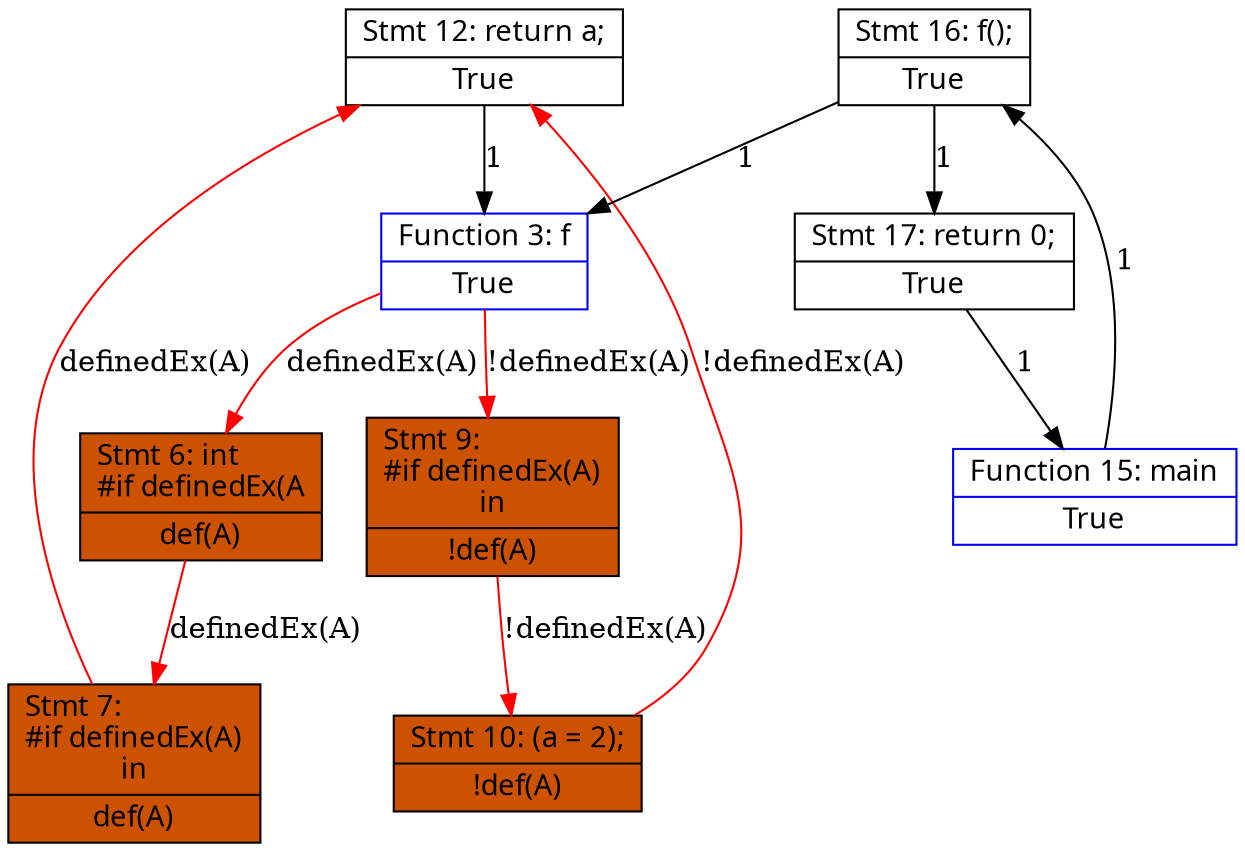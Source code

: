 digraph "/home/binpang/guojian/temp/test.c" {
node [shape=record];
"1397381784"[label="{{Stmt\ 12:\ return\ a;}|True}", color="black", fontname="Calibri", style="filled", fillcolor="white"];
"737945227"[label="{{Function\ 3:\ f}|True}", color="blue", fontname="Calibri", style="filled", fillcolor="white"];
"1397381784" -> "737945227"[label="1", color="black", style="setlinewidth(1)"];
"690052870"[label="{{Stmt\ 10:\ (a\ =\ 2);}|!def(A)}", color="black", fontname="Calibri", style="filled", fillcolor="#CD5200"];
"690052870" -> "1397381784"[label="!definedEx(A)", color="red", style="setlinewidth(1)"];
"1567705314"[label="{{Stmt\ 7:\ \l#if\ definedEx(A)\lin}|def(A)}", color="black", fontname="Calibri", style="filled", fillcolor="#CD5200"];
"1567705314" -> "1397381784"[label="definedEx(A)", color="red", style="setlinewidth(1)"];
"9797126"[label="{{Stmt\ 9:\ \l#if\ definedEx(A)\lin}|!def(A)}", color="black", fontname="Calibri", style="filled", fillcolor="#CD5200"];
"9797126" -> "690052870"[label="!definedEx(A)", color="red", style="setlinewidth(1)"];
"687059528"[label="{{Stmt\ 6:\ int\ \l#if\ definedEx(A}|def(A)}", color="black", fontname="Calibri", style="filled", fillcolor="#CD5200"];
"687059528" -> "1567705314"[label="definedEx(A)", color="red", style="setlinewidth(1)"];
"737945227" -> "687059528"[label="definedEx(A)", color="red", style="setlinewidth(1)"];
"737945227" -> "9797126"[label="!definedEx(A)", color="red", style="setlinewidth(1)"];
"1855026648"[label="{{Stmt\ 17:\ return\ 0;}|True}", color="black", fontname="Calibri", style="filled", fillcolor="white"];
"806511723"[label="{{Function\ 15:\ main}|True}", color="blue", fontname="Calibri", style="filled", fillcolor="white"];
"1855026648" -> "806511723"[label="1", color="black", style="setlinewidth(1)"];
"121167003"[label="{{Stmt\ 16:\ f();}|True}", color="black", fontname="Calibri", style="filled", fillcolor="white"];
"121167003" -> "737945227"[label="1", color="black", style="setlinewidth(1)"];
"121167003" -> "1855026648"[label="1", color="black", style="setlinewidth(1)"];
"806511723" -> "121167003"[label="1", color="black", style="setlinewidth(1)"];
}
